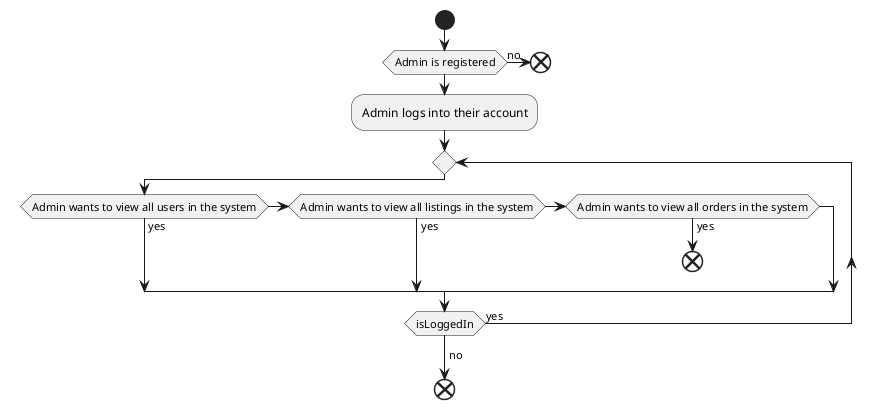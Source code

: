 @startuml
start
if(Admin is registered) then (no)
    end
endif
:Admin logs into their account;
repeat
    if(Admin wants to view all users in the system) then(yes)
    elseif(Admin wants to view all listings in the system) then (yes)
    elseif(Admin wants to view all orders in the system) then(yes)
    end
    endif
repeat while(isLoggedIn) is(yes)
-> no;
end
@enduml